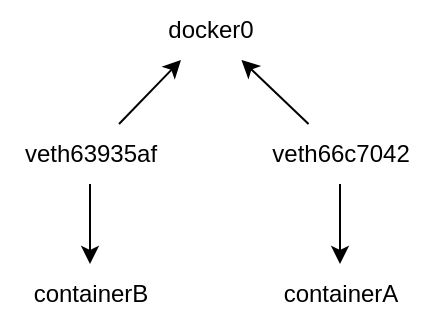 <mxfile version="27.0.5">
  <diagram name="第 1 页" id="ESzVbe0_x0UdH036YeSB">
    <mxGraphModel dx="778" dy="567" grid="1" gridSize="10" guides="1" tooltips="1" connect="1" arrows="1" fold="1" page="1" pageScale="1" pageWidth="827" pageHeight="1169" math="0" shadow="0">
      <root>
        <mxCell id="0" />
        <mxCell id="1" parent="0" />
        <mxCell id="lhsQmtd-8HMAxkVs5M6T-4" value="" style="rounded=0;orthogonalLoop=1;jettySize=auto;html=1;startArrow=classic;startFill=1;endArrow=none;" edge="1" parent="1" source="lhsQmtd-8HMAxkVs5M6T-2" target="lhsQmtd-8HMAxkVs5M6T-3">
          <mxGeometry relative="1" as="geometry" />
        </mxCell>
        <mxCell id="lhsQmtd-8HMAxkVs5M6T-8" value="" style="rounded=0;orthogonalLoop=1;jettySize=auto;html=1;endArrow=none;endFill=1;startArrow=classic;startFill=1;" edge="1" parent="1" source="lhsQmtd-8HMAxkVs5M6T-2" target="lhsQmtd-8HMAxkVs5M6T-7">
          <mxGeometry relative="1" as="geometry" />
        </mxCell>
        <mxCell id="lhsQmtd-8HMAxkVs5M6T-2" value="docker0" style="text;html=1;align=center;verticalAlign=middle;resizable=0;points=[];autosize=1;strokeColor=none;fillColor=none;" vertex="1" parent="1">
          <mxGeometry x="295" y="118" width="70" height="30" as="geometry" />
        </mxCell>
        <mxCell id="lhsQmtd-8HMAxkVs5M6T-6" value="" style="edgeStyle=orthogonalEdgeStyle;rounded=0;orthogonalLoop=1;jettySize=auto;html=1;" edge="1" parent="1" source="lhsQmtd-8HMAxkVs5M6T-3" target="lhsQmtd-8HMAxkVs5M6T-5">
          <mxGeometry relative="1" as="geometry" />
        </mxCell>
        <mxCell id="lhsQmtd-8HMAxkVs5M6T-3" value="veth63935af" style="text;html=1;align=center;verticalAlign=middle;resizable=0;points=[];autosize=1;strokeColor=none;fillColor=none;" vertex="1" parent="1">
          <mxGeometry x="225" y="180" width="90" height="30" as="geometry" />
        </mxCell>
        <mxCell id="lhsQmtd-8HMAxkVs5M6T-5" value="containerB" style="text;html=1;align=center;verticalAlign=middle;resizable=0;points=[];autosize=1;strokeColor=none;fillColor=none;" vertex="1" parent="1">
          <mxGeometry x="230" y="250" width="80" height="30" as="geometry" />
        </mxCell>
        <mxCell id="lhsQmtd-8HMAxkVs5M6T-10" value="" style="edgeStyle=orthogonalEdgeStyle;rounded=0;orthogonalLoop=1;jettySize=auto;html=1;" edge="1" parent="1" source="lhsQmtd-8HMAxkVs5M6T-7" target="lhsQmtd-8HMAxkVs5M6T-9">
          <mxGeometry relative="1" as="geometry" />
        </mxCell>
        <mxCell id="lhsQmtd-8HMAxkVs5M6T-7" value="veth66c7042" style="text;html=1;align=center;verticalAlign=middle;resizable=0;points=[];autosize=1;strokeColor=none;fillColor=none;" vertex="1" parent="1">
          <mxGeometry x="350" y="180" width="90" height="30" as="geometry" />
        </mxCell>
        <mxCell id="lhsQmtd-8HMAxkVs5M6T-9" value="containerA" style="text;html=1;align=center;verticalAlign=middle;resizable=0;points=[];autosize=1;strokeColor=none;fillColor=none;" vertex="1" parent="1">
          <mxGeometry x="355" y="250" width="80" height="30" as="geometry" />
        </mxCell>
      </root>
    </mxGraphModel>
  </diagram>
</mxfile>
